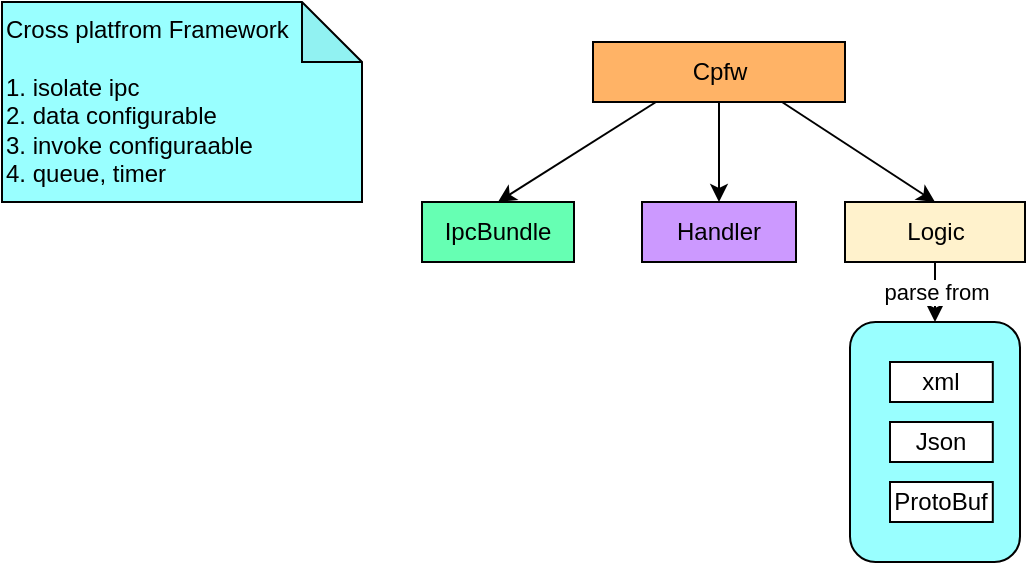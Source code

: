 <mxfile version="20.2.2" type="device" pages="3"><diagram id="_nU57-5SY-vWCH2z4tyE" name="Overriew"><mxGraphModel dx="749" dy="450" grid="1" gridSize="10" guides="1" tooltips="1" connect="1" arrows="1" fold="1" page="1" pageScale="1" pageWidth="827" pageHeight="1169" math="0" shadow="0"><root><mxCell id="0"/><mxCell id="1" parent="0"/><mxCell id="XNA-UAsX2PBk37ogl6HL-5" value="Logic" style="rounded=0;whiteSpace=wrap;html=1;labelPosition=center;verticalLabelPosition=middle;align=center;verticalAlign=middle;fillColor=#FFF2CC;" vertex="1" parent="1"><mxGeometry x="471.5" y="140" width="90" height="30" as="geometry"/></mxCell><mxCell id="dpFiW4Nlr9r8MjNlcGE5-41" value="parse from" style="endArrow=classic;html=1;rounded=0;entryX=0.5;entryY=0;entryDx=0;entryDy=0;exitX=0.5;exitY=1;exitDx=0;exitDy=0;edgeStyle=orthogonalEdgeStyle;" parent="1" source="XNA-UAsX2PBk37ogl6HL-5" target="dpFiW4Nlr9r8MjNlcGE5-40" edge="1"><mxGeometry width="50" height="50" relative="1" as="geometry"><mxPoint x="510" y="216.25" as="sourcePoint"/><mxPoint x="350" y="275" as="targetPoint"/></mxGeometry></mxCell><mxCell id="dpFiW4Nlr9r8MjNlcGE5-45" value="" style="group" parent="1" vertex="1" connectable="0"><mxGeometry x="474" y="200" width="85" height="120" as="geometry"/></mxCell><mxCell id="dpFiW4Nlr9r8MjNlcGE5-40" value="" style="rounded=1;whiteSpace=wrap;html=1;fillColor=#99FFFF;" parent="dpFiW4Nlr9r8MjNlcGE5-45" vertex="1"><mxGeometry width="85" height="120" as="geometry"/></mxCell><mxCell id="dpFiW4Nlr9r8MjNlcGE5-36" value="xml" style="rounded=0;whiteSpace=wrap;html=1;fillColor=#FFFFFF;" parent="dpFiW4Nlr9r8MjNlcGE5-45" vertex="1"><mxGeometry x="20" y="20" width="51.4" height="20" as="geometry"/></mxCell><mxCell id="dpFiW4Nlr9r8MjNlcGE5-37" value="Json" style="rounded=0;whiteSpace=wrap;html=1;fillColor=#FFFFFF;" parent="dpFiW4Nlr9r8MjNlcGE5-45" vertex="1"><mxGeometry x="20" y="50" width="51.4" height="20" as="geometry"/></mxCell><mxCell id="dpFiW4Nlr9r8MjNlcGE5-38" value="ProtoBuf" style="rounded=0;whiteSpace=wrap;html=1;fillColor=#FFFFFF;" parent="dpFiW4Nlr9r8MjNlcGE5-45" vertex="1"><mxGeometry x="20" y="80" width="51.4" height="20" as="geometry"/></mxCell><mxCell id="rQzEyf3aYL47LK2K68HA-1" value="Handler" style="rounded=0;whiteSpace=wrap;html=1;fillColor=#CC99FF;" vertex="1" parent="1"><mxGeometry x="370" y="140" width="77" height="30" as="geometry"/></mxCell><mxCell id="rQzEyf3aYL47LK2K68HA-2" value="IpcBundle" style="rounded=0;whiteSpace=wrap;html=1;fillColor=#66FFB3;" vertex="1" parent="1"><mxGeometry x="260" y="140" width="76" height="30" as="geometry"/></mxCell><mxCell id="rQzEyf3aYL47LK2K68HA-3" value="Cpfw" style="rounded=0;whiteSpace=wrap;html=1;fillColor=#FFB366;" vertex="1" parent="1"><mxGeometry x="345.5" y="60" width="126" height="30" as="geometry"/></mxCell><mxCell id="rQzEyf3aYL47LK2K68HA-4" value="" style="endArrow=classic;html=1;rounded=0;entryX=0.5;entryY=0;entryDx=0;entryDy=0;exitX=0.5;exitY=1;exitDx=0;exitDy=0;" edge="1" parent="1" source="rQzEyf3aYL47LK2K68HA-3" target="rQzEyf3aYL47LK2K68HA-1"><mxGeometry width="50" height="50" relative="1" as="geometry"><mxPoint x="360" y="180" as="sourcePoint"/><mxPoint x="410" y="130" as="targetPoint"/></mxGeometry></mxCell><mxCell id="rQzEyf3aYL47LK2K68HA-5" value="" style="endArrow=classic;html=1;rounded=0;entryX=0.5;entryY=0;entryDx=0;entryDy=0;exitX=0.75;exitY=1;exitDx=0;exitDy=0;" edge="1" parent="1" source="rQzEyf3aYL47LK2K68HA-3" target="XNA-UAsX2PBk37ogl6HL-5"><mxGeometry width="50" height="50" relative="1" as="geometry"><mxPoint x="360" y="180" as="sourcePoint"/><mxPoint x="410" y="130" as="targetPoint"/></mxGeometry></mxCell><mxCell id="rQzEyf3aYL47LK2K68HA-6" value="" style="endArrow=classic;html=1;rounded=0;exitX=0.25;exitY=1;exitDx=0;exitDy=0;entryX=0.5;entryY=0;entryDx=0;entryDy=0;" edge="1" parent="1" source="rQzEyf3aYL47LK2K68HA-3" target="rQzEyf3aYL47LK2K68HA-2"><mxGeometry width="50" height="50" relative="1" as="geometry"><mxPoint x="360" y="180" as="sourcePoint"/><mxPoint x="410" y="130" as="targetPoint"/></mxGeometry></mxCell><mxCell id="aAYtpg1htpEhQYze1Qmf-1" value="Cross platfrom Framework&lt;br&gt;&lt;br&gt;1. isolate ipc&lt;br&gt;2. data configurable&lt;br&gt;3. invoke configuraable&lt;br&gt;4. queue, timer" style="shape=note;whiteSpace=wrap;html=1;backgroundOutline=1;darkOpacity=0.05;fillColor=#99FFFF;align=left;verticalAlign=top;" vertex="1" parent="1"><mxGeometry x="50" y="40" width="180" height="100" as="geometry"/></mxCell></root></mxGraphModel></diagram><diagram id="dPbelf85hQB6utu3HA4I" name="Logic"><mxGraphModel dx="1683" dy="514" grid="1" gridSize="10" guides="1" tooltips="1" connect="1" arrows="1" fold="1" page="1" pageScale="1" pageWidth="827" pageHeight="1169" math="0" shadow="0"><root><mxCell id="0"/><mxCell id="1" parent="0"/><mxCell id="vqSpaWm5ntB_pW1f1ZX0-2" value="Logic" style="rounded=0;whiteSpace=wrap;html=1;fillColor=#FFB570;" vertex="1" parent="1"><mxGeometry x="-760" y="40" width="580" height="30" as="geometry"/></mxCell><mxCell id="vqSpaWm5ntB_pW1f1ZX0-3" value="DataParser" style="rounded=0;whiteSpace=wrap;html=1;fillColor=#FFF2CC;" vertex="1" parent="1"><mxGeometry x="-345" y="100" width="80" height="32.5" as="geometry"/></mxCell><mxCell id="vqSpaWm5ntB_pW1f1ZX0-4" value="call" style="endArrow=classic;html=1;rounded=0;entryX=0.5;entryY=0;entryDx=0;entryDy=0;exitX=0.787;exitY=1.1;exitDx=0;exitDy=0;exitPerimeter=0;" edge="1" parent="1" source="vqSpaWm5ntB_pW1f1ZX0-2" target="vqSpaWm5ntB_pW1f1ZX0-3"><mxGeometry width="50" height="50" relative="1" as="geometry"><mxPoint x="-550" y="110" as="sourcePoint"/><mxPoint x="-500" y="215" as="targetPoint"/></mxGeometry></mxCell><mxCell id="vqSpaWm5ntB_pW1f1ZX0-5" value="DataStore" style="rounded=0;whiteSpace=wrap;html=1;fillColor=#CC99FF;" vertex="1" parent="1"><mxGeometry x="-800" y="170" width="660" height="30" as="geometry"/></mxCell><mxCell id="vqSpaWm5ntB_pW1f1ZX0-7" value="Profile" style="rounded=0;whiteSpace=wrap;html=1;fillColor=#E6D0DE;" vertex="1" parent="1"><mxGeometry x="-250" y="300" width="70" height="30" as="geometry"/></mxCell><mxCell id="vqSpaWm5ntB_pW1f1ZX0-8" value="1" style="endArrow=open;html=1;endSize=12;startArrow=diamondThin;startSize=14;startFill=0;align=left;verticalAlign=bottom;rounded=0;exitX=0.5;exitY=1;exitDx=0;exitDy=0;entryX=0.5;entryY=0;entryDx=0;entryDy=0;" edge="1" parent="1" source="vqSpaWm5ntB_pW1f1ZX0-7"><mxGeometry x="-0.091" y="15" relative="1" as="geometry"><mxPoint x="-590" y="160" as="sourcePoint"/><mxPoint x="-215" y="360" as="targetPoint"/><mxPoint y="-1" as="offset"/></mxGeometry></mxCell><mxCell id="vqSpaWm5ntB_pW1f1ZX0-9" value="1" style="endArrow=open;html=1;endSize=12;startArrow=diamondThin;startSize=14;startFill=0;align=left;verticalAlign=bottom;rounded=0;entryX=0.5;entryY=0;entryDx=0;entryDy=0;exitX=0.5;exitY=1;exitDx=0;exitDy=0;" edge="1" parent="1" source="vqSpaWm5ntB_pW1f1ZX0-21" target="vqSpaWm5ntB_pW1f1ZX0-7"><mxGeometry y="15" relative="1" as="geometry"><mxPoint x="-278" y="225" as="sourcePoint"/><mxPoint x="-300" y="280" as="targetPoint"/><mxPoint as="offset"/></mxGeometry></mxCell><mxCell id="vqSpaWm5ntB_pW1f1ZX0-10" value="use" style="endArrow=classic;html=1;rounded=0;exitX=0.216;exitY=1.119;exitDx=0;exitDy=0;entryX=0.25;entryY=0;entryDx=0;entryDy=0;exitPerimeter=0;" edge="1" parent="1" source="vqSpaWm5ntB_pW1f1ZX0-2" target="vqSpaWm5ntB_pW1f1ZX0-5"><mxGeometry width="50" height="50" relative="1" as="geometry"><mxPoint x="-560" y="175" as="sourcePoint"/><mxPoint x="-630" y="180" as="targetPoint"/></mxGeometry></mxCell><mxCell id="vqSpaWm5ntB_pW1f1ZX0-11" value="Convert" style="rounded=0;whiteSpace=wrap;html=1;fillColor=#E6D0DE;" vertex="1" parent="1"><mxGeometry x="-350" y="300" width="60" height="30" as="geometry"/></mxCell><mxCell id="vqSpaWm5ntB_pW1f1ZX0-12" value="1" style="endArrow=open;html=1;endSize=12;startArrow=diamondThin;startSize=14;startFill=0;align=left;verticalAlign=bottom;rounded=0;entryX=0.5;entryY=0;entryDx=0;entryDy=0;exitX=0.5;exitY=1;exitDx=0;exitDy=0;" edge="1" parent="1" target="vqSpaWm5ntB_pW1f1ZX0-11" source="vqSpaWm5ntB_pW1f1ZX0-27"><mxGeometry y="15" relative="1" as="geometry"><mxPoint x="-330" y="260" as="sourcePoint"/><mxPoint x="-305" y="260" as="targetPoint"/><mxPoint as="offset"/></mxGeometry></mxCell><mxCell id="vqSpaWm5ntB_pW1f1ZX0-16" value="1" style="endArrow=open;html=1;endSize=12;startArrow=diamondThin;startSize=14;startFill=0;align=left;verticalAlign=bottom;rounded=0;entryX=0.5;entryY=0;entryDx=0;entryDy=0;exitX=0.5;exitY=1;exitDx=0;exitDy=0;" edge="1" parent="1" target="vqSpaWm5ntB_pW1f1ZX0-46" source="vqSpaWm5ntB_pW1f1ZX0-45"><mxGeometry y="15" relative="1" as="geometry"><mxPoint x="-580" y="280" as="sourcePoint"/><mxPoint x="-580" y="330" as="targetPoint"/><mxPoint as="offset"/></mxGeometry></mxCell><mxCell id="vqSpaWm5ntB_pW1f1ZX0-17" value="initialize" style="endArrow=classic;html=1;rounded=0;exitX=0.5;exitY=1;exitDx=0;exitDy=0;entryX=0.75;entryY=0;entryDx=0;entryDy=0;" edge="1" parent="1" source="vqSpaWm5ntB_pW1f1ZX0-3" target="vqSpaWm5ntB_pW1f1ZX0-5"><mxGeometry width="50" height="50" relative="1" as="geometry"><mxPoint x="-410" y="255" as="sourcePoint"/><mxPoint x="-360" y="205" as="targetPoint"/></mxGeometry></mxCell><mxCell id="vqSpaWm5ntB_pW1f1ZX0-19" value="1" style="endArrow=open;html=1;endSize=12;startArrow=diamondThin;startSize=14;startFill=0;align=left;verticalAlign=bottom;rounded=0;entryX=0.5;entryY=0;entryDx=0;entryDy=0;exitX=0.5;exitY=1;exitDx=0;exitDy=0;" edge="1" parent="1" source="vqSpaWm5ntB_pW1f1ZX0-34" target="vqSpaWm5ntB_pW1f1ZX0-39"><mxGeometry y="15" relative="1" as="geometry"><mxPoint x="-425.5" y="265" as="sourcePoint"/><mxPoint x="-425.5" y="300" as="targetPoint"/><mxPoint as="offset"/></mxGeometry></mxCell><mxCell id="vqSpaWm5ntB_pW1f1ZX0-21" value="ProfileTable" style="rounded=0;whiteSpace=wrap;html=1;fillColor=#FFCE9F;" vertex="1" parent="1"><mxGeometry x="-255" y="240" width="80" height="30" as="geometry"/></mxCell><mxCell id="vqSpaWm5ntB_pW1f1ZX0-22" value="Element" style="swimlane;fontStyle=0;childLayout=stackLayout;horizontal=1;startSize=26;fillColor=#E6D0DE;horizontalStack=0;resizeParent=1;resizeParentMax=0;resizeLast=0;collapsible=1;marginBottom=0;" vertex="1" parent="1"><mxGeometry x="-265" y="360" width="100" height="130" as="geometry"/></mxCell><mxCell id="vqSpaWm5ntB_pW1f1ZX0-23" value="+ min: int32_t" style="text;strokeColor=none;fillColor=#FFFFFF;align=left;verticalAlign=top;spacingLeft=4;spacingRight=4;overflow=hidden;rotatable=0;points=[[0,0.5],[1,0.5]];portConstraint=eastwest;" vertex="1" parent="vqSpaWm5ntB_pW1f1ZX0-22"><mxGeometry y="26" width="100" height="26" as="geometry"/></mxCell><mxCell id="vqSpaWm5ntB_pW1f1ZX0-24" value="+ max: int32_t" style="text;strokeColor=none;fillColor=#FFFFFF;align=left;verticalAlign=top;spacingLeft=4;spacingRight=4;overflow=hidden;rotatable=0;points=[[0,0.5],[1,0.5]];portConstraint=eastwest;" vertex="1" parent="vqSpaWm5ntB_pW1f1ZX0-22"><mxGeometry y="52" width="100" height="26" as="geometry"/></mxCell><mxCell id="vqSpaWm5ntB_pW1f1ZX0-26" value="+ current: int32_t" style="text;strokeColor=none;fillColor=#FFFFFF;align=left;verticalAlign=top;spacingLeft=4;spacingRight=4;overflow=hidden;rotatable=0;points=[[0,0.5],[1,0.5]];portConstraint=eastwest;" vertex="1" parent="vqSpaWm5ntB_pW1f1ZX0-22"><mxGeometry y="78" width="100" height="26" as="geometry"/></mxCell><mxCell id="vqSpaWm5ntB_pW1f1ZX0-25" value="+ flag: int32_t" style="text;strokeColor=none;fillColor=#FFFFFF;align=left;verticalAlign=top;spacingLeft=4;spacingRight=4;overflow=hidden;rotatable=0;points=[[0,0.5],[1,0.5]];portConstraint=eastwest;" vertex="1" parent="vqSpaWm5ntB_pW1f1ZX0-22"><mxGeometry y="104" width="100" height="26" as="geometry"/></mxCell><mxCell id="vqSpaWm5ntB_pW1f1ZX0-27" value="ConvertTable" style="rounded=0;whiteSpace=wrap;html=1;fillColor=#FFCE9F;" vertex="1" parent="1"><mxGeometry x="-360" y="240" width="80" height="30" as="geometry"/></mxCell><mxCell id="vqSpaWm5ntB_pW1f1ZX0-29" value="Pair" style="swimlane;fontStyle=0;childLayout=stackLayout;horizontal=1;startSize=26;fillColor=#E6D0DE;horizontalStack=0;resizeParent=1;resizeParentMax=0;resizeLast=0;collapsible=1;marginBottom=0;" vertex="1" parent="1"><mxGeometry x="-370" y="360" width="95" height="78" as="geometry"/></mxCell><mxCell id="vqSpaWm5ntB_pW1f1ZX0-30" value="+ origin: int32_t" style="text;strokeColor=none;fillColor=#FFFFFF;align=left;verticalAlign=top;spacingLeft=4;spacingRight=4;overflow=hidden;rotatable=0;points=[[0,0.5],[1,0.5]];portConstraint=eastwest;" vertex="1" parent="vqSpaWm5ntB_pW1f1ZX0-29"><mxGeometry y="26" width="95" height="26" as="geometry"/></mxCell><mxCell id="vqSpaWm5ntB_pW1f1ZX0-31" value="+ target: int32_t" style="text;strokeColor=none;fillColor=#FFFFFF;align=left;verticalAlign=top;spacingLeft=4;spacingRight=4;overflow=hidden;rotatable=0;points=[[0,0.5],[1,0.5]];portConstraint=eastwest;" vertex="1" parent="vqSpaWm5ntB_pW1f1ZX0-29"><mxGeometry y="52" width="95" height="26" as="geometry"/></mxCell><mxCell id="vqSpaWm5ntB_pW1f1ZX0-33" value="1" style="endArrow=open;html=1;endSize=12;startArrow=diamondThin;startSize=14;startFill=0;align=left;verticalAlign=bottom;rounded=0;entryX=0.5;entryY=0;entryDx=0;entryDy=0;exitX=0.5;exitY=1;exitDx=0;exitDy=0;" edge="1" parent="1"><mxGeometry y="15" relative="1" as="geometry"><mxPoint x="-321" y="330" as="sourcePoint"/><mxPoint x="-321" y="360" as="targetPoint"/><mxPoint as="offset"/></mxGeometry></mxCell><mxCell id="vqSpaWm5ntB_pW1f1ZX0-34" value="WidgetTable" style="rounded=0;whiteSpace=wrap;html=1;fillColor=#FFCE9F;" vertex="1" parent="1"><mxGeometry x="-480" y="240" width="80" height="30" as="geometry"/></mxCell><mxCell id="vqSpaWm5ntB_pW1f1ZX0-39" value="Widget" style="swimlane;fontStyle=1;align=center;verticalAlign=top;childLayout=stackLayout;horizontal=1;startSize=26;horizontalStack=0;resizeParent=1;resizeParentMax=0;resizeLast=0;collapsible=1;marginBottom=0;fillColor=#E6D0DE;" vertex="1" parent="1"><mxGeometry x="-495" y="360" width="110" height="150" as="geometry"/></mxCell><mxCell id="vqSpaWm5ntB_pW1f1ZX0-40" value="+ name: string" style="text;strokeColor=none;fillColor=none;align=left;verticalAlign=top;spacingLeft=4;spacingRight=4;overflow=hidden;rotatable=0;points=[[0,0.5],[1,0.5]];portConstraint=eastwest;" vertex="1" parent="vqSpaWm5ntB_pW1f1ZX0-39"><mxGeometry y="26" width="110" height="26" as="geometry"/></mxCell><mxCell id="vqSpaWm5ntB_pW1f1ZX0-41" value="" style="line;strokeWidth=1;fillColor=none;align=left;verticalAlign=middle;spacingTop=-1;spacingLeft=3;spacingRight=3;rotatable=0;labelPosition=right;points=[];portConstraint=eastwest;" vertex="1" parent="vqSpaWm5ntB_pW1f1ZX0-39"><mxGeometry y="52" width="110" height="8" as="geometry"/></mxCell><mxCell id="vqSpaWm5ntB_pW1f1ZX0-43" value="+ check(): int32_t" style="text;strokeColor=none;fillColor=none;align=left;verticalAlign=top;spacingLeft=4;spacingRight=4;overflow=hidden;rotatable=0;points=[[0,0.5],[1,0.5]];portConstraint=eastwest;" vertex="1" parent="vqSpaWm5ntB_pW1f1ZX0-39"><mxGeometry y="60" width="110" height="30" as="geometry"/></mxCell><mxCell id="vqSpaWm5ntB_pW1f1ZX0-44" value="+ action(): int32_t" style="text;strokeColor=none;fillColor=none;align=left;verticalAlign=top;spacingLeft=4;spacingRight=4;overflow=hidden;rotatable=0;points=[[0,0.5],[1,0.5]];portConstraint=eastwest;" vertex="1" parent="vqSpaWm5ntB_pW1f1ZX0-39"><mxGeometry y="90" width="110" height="30" as="geometry"/></mxCell><mxCell id="vqSpaWm5ntB_pW1f1ZX0-42" value="+ swipe(): int32_t" style="text;strokeColor=none;fillColor=none;align=left;verticalAlign=top;spacingLeft=4;spacingRight=4;overflow=hidden;rotatable=0;points=[[0,0.5],[1,0.5]];portConstraint=eastwest;" vertex="1" parent="vqSpaWm5ntB_pW1f1ZX0-39"><mxGeometry y="120" width="110" height="30" as="geometry"/></mxCell><mxCell id="vqSpaWm5ntB_pW1f1ZX0-45" value="InvokeChainTable" style="rounded=0;whiteSpace=wrap;html=1;fillColor=#FFCE9F;" vertex="1" parent="1"><mxGeometry x="-632.5" y="240" width="105" height="30" as="geometry"/></mxCell><mxCell id="vqSpaWm5ntB_pW1f1ZX0-46" value="Pair" style="swimlane;fontStyle=0;childLayout=stackLayout;horizontal=1;startSize=26;fillColor=#E6D0DE;horizontalStack=0;resizeParent=1;resizeParentMax=0;resizeLast=0;collapsible=1;marginBottom=0;" vertex="1" parent="1"><mxGeometry x="-640" y="310" width="120" height="78" as="geometry"/></mxCell><mxCell id="vqSpaWm5ntB_pW1f1ZX0-47" value="+ parent: string" style="text;strokeColor=none;fillColor=none;align=left;verticalAlign=top;spacingLeft=4;spacingRight=4;overflow=hidden;rotatable=0;points=[[0,0.5],[1,0.5]];portConstraint=eastwest;" vertex="1" parent="vqSpaWm5ntB_pW1f1ZX0-46"><mxGeometry y="26" width="120" height="26" as="geometry"/></mxCell><mxCell id="vqSpaWm5ntB_pW1f1ZX0-48" value="+ child: vector&lt;string&gt;" style="text;strokeColor=none;fillColor=none;align=left;verticalAlign=top;spacingLeft=4;spacingRight=4;overflow=hidden;rotatable=0;points=[[0,0.5],[1,0.5]];portConstraint=eastwest;" vertex="1" parent="vqSpaWm5ntB_pW1f1ZX0-46"><mxGeometry y="52" width="120" height="26" as="geometry"/></mxCell><mxCell id="vqSpaWm5ntB_pW1f1ZX0-50" value="ConditionTable" style="rounded=0;whiteSpace=wrap;html=1;fillColor=#FFCE9F;" vertex="1" parent="1"><mxGeometry x="-782.5" y="240" width="105" height="30" as="geometry"/></mxCell><mxCell id="vqSpaWm5ntB_pW1f1ZX0-51" value="Condition" style="swimlane;fontStyle=0;childLayout=stackLayout;horizontal=1;startSize=26;fillColor=#E6D0DE;horizontalStack=0;resizeParent=1;resizeParentMax=0;resizeLast=0;collapsible=1;marginBottom=0;" vertex="1" parent="1"><mxGeometry x="-800" y="340" width="140" height="156" as="geometry"/></mxCell><mxCell id="vqSpaWm5ntB_pW1f1ZX0-52" value="+ name: string" style="text;strokeColor=none;fillColor=none;align=left;verticalAlign=top;spacingLeft=4;spacingRight=4;overflow=hidden;rotatable=0;points=[[0,0.5],[1,0.5]];portConstraint=eastwest;" vertex="1" parent="vqSpaWm5ntB_pW1f1ZX0-51"><mxGeometry y="26" width="140" height="26" as="geometry"/></mxCell><mxCell id="vqSpaWm5ntB_pW1f1ZX0-53" value="+ profile: string" style="text;strokeColor=none;fillColor=none;align=left;verticalAlign=top;spacingLeft=4;spacingRight=4;overflow=hidden;rotatable=0;points=[[0,0.5],[1,0.5]];portConstraint=eastwest;" vertex="1" parent="vqSpaWm5ntB_pW1f1ZX0-51"><mxGeometry y="52" width="140" height="26" as="geometry"/></mxCell><mxCell id="vqSpaWm5ntB_pW1f1ZX0-55" value="+ element: string" style="text;strokeColor=none;fillColor=none;align=left;verticalAlign=top;spacingLeft=4;spacingRight=4;overflow=hidden;rotatable=0;points=[[0,0.5],[1,0.5]];portConstraint=eastwest;" vertex="1" parent="vqSpaWm5ntB_pW1f1ZX0-51"><mxGeometry y="78" width="140" height="26" as="geometry"/></mxCell><mxCell id="vqSpaWm5ntB_pW1f1ZX0-56" value="+ expression: string" style="text;strokeColor=none;fillColor=none;align=left;verticalAlign=top;spacingLeft=4;spacingRight=4;overflow=hidden;rotatable=0;points=[[0,0.5],[1,0.5]];portConstraint=eastwest;" vertex="1" parent="vqSpaWm5ntB_pW1f1ZX0-51"><mxGeometry y="104" width="140" height="26" as="geometry"/></mxCell><mxCell id="vqSpaWm5ntB_pW1f1ZX0-54" value="+ data: int32_t" style="text;strokeColor=none;fillColor=none;align=left;verticalAlign=top;spacingLeft=4;spacingRight=4;overflow=hidden;rotatable=0;points=[[0,0.5],[1,0.5]];portConstraint=eastwest;" vertex="1" parent="vqSpaWm5ntB_pW1f1ZX0-51"><mxGeometry y="130" width="140" height="26" as="geometry"/></mxCell><mxCell id="vqSpaWm5ntB_pW1f1ZX0-57" value="1" style="endArrow=open;html=1;endSize=12;startArrow=diamondThin;startSize=14;startFill=0;align=left;verticalAlign=bottom;rounded=0;exitX=0.5;exitY=1;exitDx=0;exitDy=0;" edge="1" parent="1"><mxGeometry y="15" relative="1" as="geometry"><mxPoint x="-730.5" y="270" as="sourcePoint"/><mxPoint x="-730" y="350" as="targetPoint"/><mxPoint as="offset"/></mxGeometry></mxCell><mxCell id="vqSpaWm5ntB_pW1f1ZX0-58" value="use" style="endArrow=classic;html=1;rounded=0;entryX=1;entryY=0.5;entryDx=0;entryDy=0;" edge="1" parent="1" source="vqSpaWm5ntB_pW1f1ZX0-43" target="vqSpaWm5ntB_pW1f1ZX0-55"><mxGeometry width="50" height="50" relative="1" as="geometry"><mxPoint x="-440" y="480" as="sourcePoint"/><mxPoint x="-390" y="430" as="targetPoint"/></mxGeometry></mxCell><mxCell id="vqSpaWm5ntB_pW1f1ZX0-59" value="bind" style="endArrow=classic;html=1;rounded=0;exitX=0.512;exitY=1.038;exitDx=0;exitDy=0;entryX=0;entryY=0.5;entryDx=0;entryDy=0;exitPerimeter=0;edgeStyle=orthogonalEdgeStyle;" edge="1" parent="1" source="vqSpaWm5ntB_pW1f1ZX0-48" target="vqSpaWm5ntB_pW1f1ZX0-40"><mxGeometry width="50" height="50" relative="1" as="geometry"><mxPoint x="-440" y="420" as="sourcePoint"/><mxPoint x="-390" y="370" as="targetPoint"/></mxGeometry></mxCell><mxCell id="vqSpaWm5ntB_pW1f1ZX0-60" value="bind" style="endArrow=classic;html=1;rounded=0;exitX=0.504;exitY=1.005;exitDx=0;exitDy=0;exitPerimeter=0;entryX=1;entryY=0.5;entryDx=0;entryDy=0;edgeStyle=orthogonalEdgeStyle;" edge="1" parent="1" source="vqSpaWm5ntB_pW1f1ZX0-54" target="vqSpaWm5ntB_pW1f1ZX0-7"><mxGeometry width="50" height="50" relative="1" as="geometry"><mxPoint x="-440" y="420" as="sourcePoint"/><mxPoint x="-390" y="370" as="targetPoint"/><Array as="points"><mxPoint x="-729" y="520"/><mxPoint x="-60" y="520"/><mxPoint x="-60" y="315"/></Array></mxGeometry></mxCell><mxCell id="vqSpaWm5ntB_pW1f1ZX0-61" value="1" style="endArrow=open;html=1;endSize=12;startArrow=diamondThin;startSize=14;startFill=0;align=left;verticalAlign=bottom;rounded=0;entryX=0.5;entryY=0;entryDx=0;entryDy=0;exitX=0.5;exitY=1;exitDx=0;exitDy=0;" edge="1" parent="1"><mxGeometry y="15" relative="1" as="geometry"><mxPoint x="-730.5" y="200" as="sourcePoint"/><mxPoint x="-730.5" y="240" as="targetPoint"/><mxPoint as="offset"/></mxGeometry></mxCell><mxCell id="vqSpaWm5ntB_pW1f1ZX0-62" value="1" style="endArrow=open;html=1;endSize=12;startArrow=diamondThin;startSize=14;startFill=0;align=left;verticalAlign=bottom;rounded=0;entryX=0.5;entryY=0;entryDx=0;entryDy=0;exitX=0.5;exitY=1;exitDx=0;exitDy=0;" edge="1" parent="1"><mxGeometry y="15" relative="1" as="geometry"><mxPoint x="-730.5" y="200" as="sourcePoint"/><mxPoint x="-730.5" y="240" as="targetPoint"/><mxPoint as="offset"/></mxGeometry></mxCell><mxCell id="vqSpaWm5ntB_pW1f1ZX0-63" value="1" style="endArrow=open;html=1;endSize=12;startArrow=diamondThin;startSize=14;startFill=0;align=left;verticalAlign=bottom;rounded=0;entryX=0.5;entryY=0;entryDx=0;entryDy=0;exitX=0.5;exitY=1;exitDx=0;exitDy=0;" edge="1" parent="1"><mxGeometry y="15" relative="1" as="geometry"><mxPoint x="-323" y="200" as="sourcePoint"/><mxPoint x="-323" y="240" as="targetPoint"/><mxPoint as="offset"/></mxGeometry></mxCell><mxCell id="vqSpaWm5ntB_pW1f1ZX0-64" value="1" style="endArrow=open;html=1;endSize=12;startArrow=diamondThin;startSize=14;startFill=0;align=left;verticalAlign=bottom;rounded=0;entryX=0.5;entryY=0;entryDx=0;entryDy=0;exitX=0.5;exitY=1;exitDx=0;exitDy=0;" edge="1" parent="1"><mxGeometry y="15" relative="1" as="geometry"><mxPoint x="-215.5" y="200" as="sourcePoint"/><mxPoint x="-215.5" y="240" as="targetPoint"/><mxPoint as="offset"/></mxGeometry></mxCell><mxCell id="vqSpaWm5ntB_pW1f1ZX0-65" value="1" style="endArrow=open;html=1;endSize=12;startArrow=diamondThin;startSize=14;startFill=0;align=left;verticalAlign=bottom;rounded=0;entryX=0.5;entryY=0;entryDx=0;entryDy=0;exitX=0.5;exitY=1;exitDx=0;exitDy=0;" edge="1" parent="1"><mxGeometry y="15" relative="1" as="geometry"><mxPoint x="-580.5" y="200" as="sourcePoint"/><mxPoint x="-580.5" y="240" as="targetPoint"/><mxPoint as="offset"/></mxGeometry></mxCell><mxCell id="vqSpaWm5ntB_pW1f1ZX0-66" value="1" style="endArrow=open;html=1;endSize=12;startArrow=diamondThin;startSize=14;startFill=0;align=left;verticalAlign=bottom;rounded=0;entryX=0.5;entryY=0;entryDx=0;entryDy=0;" edge="1" parent="1" target="vqSpaWm5ntB_pW1f1ZX0-34"><mxGeometry y="15" relative="1" as="geometry"><mxPoint x="-440" y="200" as="sourcePoint"/><mxPoint x="-690.5" y="280" as="targetPoint"/><mxPoint as="offset"/></mxGeometry></mxCell><mxCell id="vqSpaWm5ntB_pW1f1ZX0-67" value="ResponsibilityChain" style="rounded=0;whiteSpace=wrap;html=1;fillColor=#FFF2CC;" vertex="1" parent="1"><mxGeometry x="-530" y="102.5" width="120" height="30" as="geometry"/></mxCell><mxCell id="vqSpaWm5ntB_pW1f1ZX0-68" value="call" style="endArrow=classic;html=1;rounded=0;entryX=0.5;entryY=0;entryDx=0;entryDy=0;exitX=0.5;exitY=1;exitDx=0;exitDy=0;" edge="1" parent="1" source="vqSpaWm5ntB_pW1f1ZX0-2" target="vqSpaWm5ntB_pW1f1ZX0-67"><mxGeometry width="50" height="50" relative="1" as="geometry"><mxPoint x="-440" y="190" as="sourcePoint"/><mxPoint x="-390" y="140" as="targetPoint"/></mxGeometry></mxCell><mxCell id="vqSpaWm5ntB_pW1f1ZX0-69" value="use" style="endArrow=classic;html=1;rounded=0;exitX=0.5;exitY=1;exitDx=0;exitDy=0;entryX=0.5;entryY=0;entryDx=0;entryDy=0;" edge="1" parent="1" source="vqSpaWm5ntB_pW1f1ZX0-67" target="vqSpaWm5ntB_pW1f1ZX0-5"><mxGeometry width="50" height="50" relative="1" as="geometry"><mxPoint x="-440" y="250" as="sourcePoint"/><mxPoint x="-390" y="200" as="targetPoint"/></mxGeometry></mxCell><mxCell id="vqSpaWm5ntB_pW1f1ZX0-70" value="Xml" style="rounded=0;whiteSpace=wrap;html=1;fillColor=#66FFB3;" vertex="1" parent="1"><mxGeometry x="-130" y="90" width="120" height="50" as="geometry"/></mxCell><mxCell id="vqSpaWm5ntB_pW1f1ZX0-71" value="" style="endArrow=classic;html=1;rounded=0;exitX=1;exitY=0.5;exitDx=0;exitDy=0;entryX=0;entryY=0.5;entryDx=0;entryDy=0;" edge="1" parent="1" source="vqSpaWm5ntB_pW1f1ZX0-3" target="vqSpaWm5ntB_pW1f1ZX0-70"><mxGeometry width="50" height="50" relative="1" as="geometry"><mxPoint x="-440" y="250" as="sourcePoint"/><mxPoint x="-390" y="200" as="targetPoint"/></mxGeometry></mxCell><mxCell id="vqSpaWm5ntB_pW1f1ZX0-72" value="from" style="edgeLabel;html=1;align=center;verticalAlign=middle;resizable=0;points=[];" vertex="1" connectable="0" parent="vqSpaWm5ntB_pW1f1ZX0-71"><mxGeometry x="0.259" relative="1" as="geometry"><mxPoint as="offset"/></mxGeometry></mxCell><mxCell id="vqSpaWm5ntB_pW1f1ZX0-73" value="bind" style="endArrow=classic;startArrow=classic;html=1;rounded=0;entryX=0.5;entryY=1;entryDx=0;entryDy=0;exitX=1;exitY=0.5;exitDx=0;exitDy=0;edgeStyle=orthogonalEdgeStyle;" edge="1" parent="1" source="vqSpaWm5ntB_pW1f1ZX0-5" target="vqSpaWm5ntB_pW1f1ZX0-70"><mxGeometry width="50" height="50" relative="1" as="geometry"><mxPoint x="-440" y="250" as="sourcePoint"/><mxPoint x="-390" y="200" as="targetPoint"/></mxGeometry></mxCell><mxCell id="tWbkeBnm8soszG17Ucwr-1" value="check before action" style="shape=note;whiteSpace=wrap;html=1;backgroundOutline=1;darkOpacity=0.05;fillColor=#99FFFF;align=left;" vertex="1" parent="1"><mxGeometry x="-827" y="490" width="77" height="50" as="geometry"/></mxCell><mxCell id="tWbkeBnm8soszG17Ucwr-2" value="widget follows widget,&lt;br&gt;e.g: duck follows volume or loudness" style="shape=note;whiteSpace=wrap;html=1;backgroundOutline=1;darkOpacity=0.05;fillColor=#99FFFF;align=left;" vertex="1" parent="1"><mxGeometry x="-570" y="280" width="120" height="50" as="geometry"/></mxCell><mxCell id="tWbkeBnm8soszG17Ucwr-3" value="can override by user, link to actual action" style="shape=note;whiteSpace=wrap;html=1;backgroundOutline=1;darkOpacity=0.05;fillColor=#99FFFF;size=0;align=left;" vertex="1" parent="1"><mxGeometry x="-600" y="450" width="107" height="50" as="geometry"/></mxCell><mxCell id="tWbkeBnm8soszG17Ucwr-4" value="data convert" style="shape=note;whiteSpace=wrap;html=1;backgroundOutline=1;darkOpacity=0.05;fillColor=#99FFFF;align=left;" vertex="1" parent="1"><mxGeometry x="-352" y="430" width="77" height="50" as="geometry"/></mxCell><mxCell id="tWbkeBnm8soszG17Ucwr-5" value="data" style="shape=note;whiteSpace=wrap;html=1;backgroundOutline=1;darkOpacity=0.05;fillColor=#99FFFF;align=left;" vertex="1" parent="1"><mxGeometry x="-175" y="393" width="77" height="50" as="geometry"/></mxCell></root></mxGraphModel></diagram><diagram id="8Hok7JVtnFKERcxOdD9m" name="Handler"><mxGraphModel dx="599" dy="360" grid="1" gridSize="10" guides="1" tooltips="1" connect="1" arrows="1" fold="1" page="1" pageScale="1" pageWidth="827" pageHeight="1169" math="0" shadow="0"><root><mxCell id="0"/><mxCell id="1" parent="0"/><mxCell id="xwVAUnp_byyYu0d0Ucfm-3" value="Handler" style="rounded=0;whiteSpace=wrap;html=1;fillColor=#CC99FF;" vertex="1" parent="1"><mxGeometry x="145.488" y="90" width="76.829" height="20" as="geometry"/></mxCell><mxCell id="xwVAUnp_byyYu0d0Ucfm-4" value="Dispatcher" style="rounded=0;whiteSpace=wrap;html=1;" vertex="1" parent="1"><mxGeometry x="479.995" y="140" width="83.415" height="20" as="geometry"/></mxCell><mxCell id="xwVAUnp_byyYu0d0Ucfm-5" value="Looper" style="rounded=0;whiteSpace=wrap;html=1;" vertex="1" parent="1"><mxGeometry x="320" y="140" width="90" height="20" as="geometry"/></mxCell><mxCell id="xwVAUnp_byyYu0d0Ucfm-6" value="Message" style="rounded=0;whiteSpace=wrap;html=1;" vertex="1" parent="1"><mxGeometry x="320.55" y="30" width="89.45" height="20" as="geometry"/></mxCell><mxCell id="xwVAUnp_byyYu0d0Ucfm-7" value="MessageQueue" style="rounded=0;whiteSpace=wrap;html=1;fillColor=#99FFCC;" vertex="1" parent="1"><mxGeometry x="299.15" y="90" width="130.85" height="20" as="geometry"/></mxCell><mxCell id="xwVAUnp_byyYu0d0Ucfm-8" value="" style="endArrow=open;html=1;endSize=12;startArrow=diamondThin;startSize=14;startFill=0;edgeStyle=orthogonalEdgeStyle;align=left;verticalAlign=bottom;rounded=0;exitX=0.5;exitY=0;exitDx=0;exitDy=0;entryX=0.5;entryY=1;entryDx=0;entryDy=0;" edge="1" parent="1" source="xwVAUnp_byyYu0d0Ucfm-7" target="xwVAUnp_byyYu0d0Ucfm-6"><mxGeometry x="-0.5" y="-17" relative="1" as="geometry"><mxPoint x="425.366" y="150" as="sourcePoint"/><mxPoint x="362.805" y="70" as="targetPoint"/><mxPoint x="1" as="offset"/></mxGeometry></mxCell><mxCell id="xwVAUnp_byyYu0d0Ucfm-9" value="dispatch" style="html=1;verticalAlign=bottom;endArrow=block;rounded=0;entryX=0;entryY=0.5;entryDx=0;entryDy=0;exitX=1;exitY=0.5;exitDx=0;exitDy=0;edgeStyle=orthogonalEdgeStyle;" edge="1" parent="1" source="xwVAUnp_byyYu0d0Ucfm-5" target="xwVAUnp_byyYu0d0Ucfm-4"><mxGeometry x="-0.057" width="80" relative="1" as="geometry"><mxPoint x="337.561" y="150" as="sourcePoint"/><mxPoint x="425.366" y="150" as="targetPoint"/><mxPoint as="offset"/></mxGeometry></mxCell><mxCell id="xwVAUnp_byyYu0d0Ucfm-10" value="pull" style="endArrow=classic;html=1;rounded=0;exitX=0.5;exitY=0;exitDx=0;exitDy=0;" edge="1" parent="1" source="xwVAUnp_byyYu0d0Ucfm-5" target="xwVAUnp_byyYu0d0Ucfm-7"><mxGeometry x="-0.224" y="-20" width="50" height="50" relative="1" as="geometry"><mxPoint x="140" y="280" as="sourcePoint"/><mxPoint x="194.878" y="230" as="targetPoint"/><mxPoint as="offset"/></mxGeometry></mxCell><mxCell id="xwVAUnp_byyYu0d0Ucfm-11" style="edgeStyle=none;rounded=0;orthogonalLoop=1;jettySize=auto;html=1;exitX=0.75;exitY=1;exitDx=0;exitDy=0;" edge="1" parent="1" source="xwVAUnp_byyYu0d0Ucfm-5" target="xwVAUnp_byyYu0d0Ucfm-5"><mxGeometry relative="1" as="geometry"/></mxCell><mxCell id="xwVAUnp_byyYu0d0Ucfm-12" value="post/&lt;br&gt;postDelay/&lt;br&gt;postWhen" style="endArrow=classic;html=1;rounded=0;entryX=0;entryY=0.5;entryDx=0;entryDy=0;exitX=1;exitY=0.5;exitDx=0;exitDy=0;" edge="1" parent="1" source="xwVAUnp_byyYu0d0Ucfm-3" target="xwVAUnp_byyYu0d0Ucfm-7"><mxGeometry y="30" width="50" height="50" relative="1" as="geometry"><mxPoint x="359.512" y="170" as="sourcePoint"/><mxPoint x="414.39" y="120" as="targetPoint"/><mxPoint as="offset"/></mxGeometry></mxCell><mxCell id="xwVAUnp_byyYu0d0Ucfm-13" style="edgeStyle=none;rounded=0;orthogonalLoop=1;jettySize=auto;html=1;exitX=0.5;exitY=1;exitDx=0;exitDy=0;" edge="1" parent="1" source="xwVAUnp_byyYu0d0Ucfm-3" target="xwVAUnp_byyYu0d0Ucfm-3"><mxGeometry relative="1" as="geometry"/></mxCell><mxCell id="gsqIrOwVjCT_fUDSAgGe-1" value="Parcel" style="rounded=0;whiteSpace=wrap;html=1;fillColor=#FFF2CC;" vertex="1" parent="1"><mxGeometry x="480" y="30" width="80" height="20" as="geometry"/></mxCell><mxCell id="gsqIrOwVjCT_fUDSAgGe-2" value="use" style="endArrow=classic;html=1;rounded=0;entryX=0;entryY=0.5;entryDx=0;entryDy=0;exitX=1;exitY=0.5;exitDx=0;exitDy=0;" edge="1" parent="1" source="xwVAUnp_byyYu0d0Ucfm-6" target="gsqIrOwVjCT_fUDSAgGe-1"><mxGeometry width="50" height="50" relative="1" as="geometry"><mxPoint x="390" y="170" as="sourcePoint"/><mxPoint x="440" y="120" as="targetPoint"/></mxGeometry></mxCell><mxCell id="CkOQfOHQzWglKXfNb6hG-1" value="1. timer&lt;br&gt;2. queue&lt;br&gt;3. task" style="shape=note;whiteSpace=wrap;html=1;backgroundOutline=1;darkOpacity=0.05;fillColor=#99FFFF;align=left;" vertex="1" parent="1"><mxGeometry x="40" y="40" width="80" height="100" as="geometry"/></mxCell></root></mxGraphModel></diagram></mxfile>